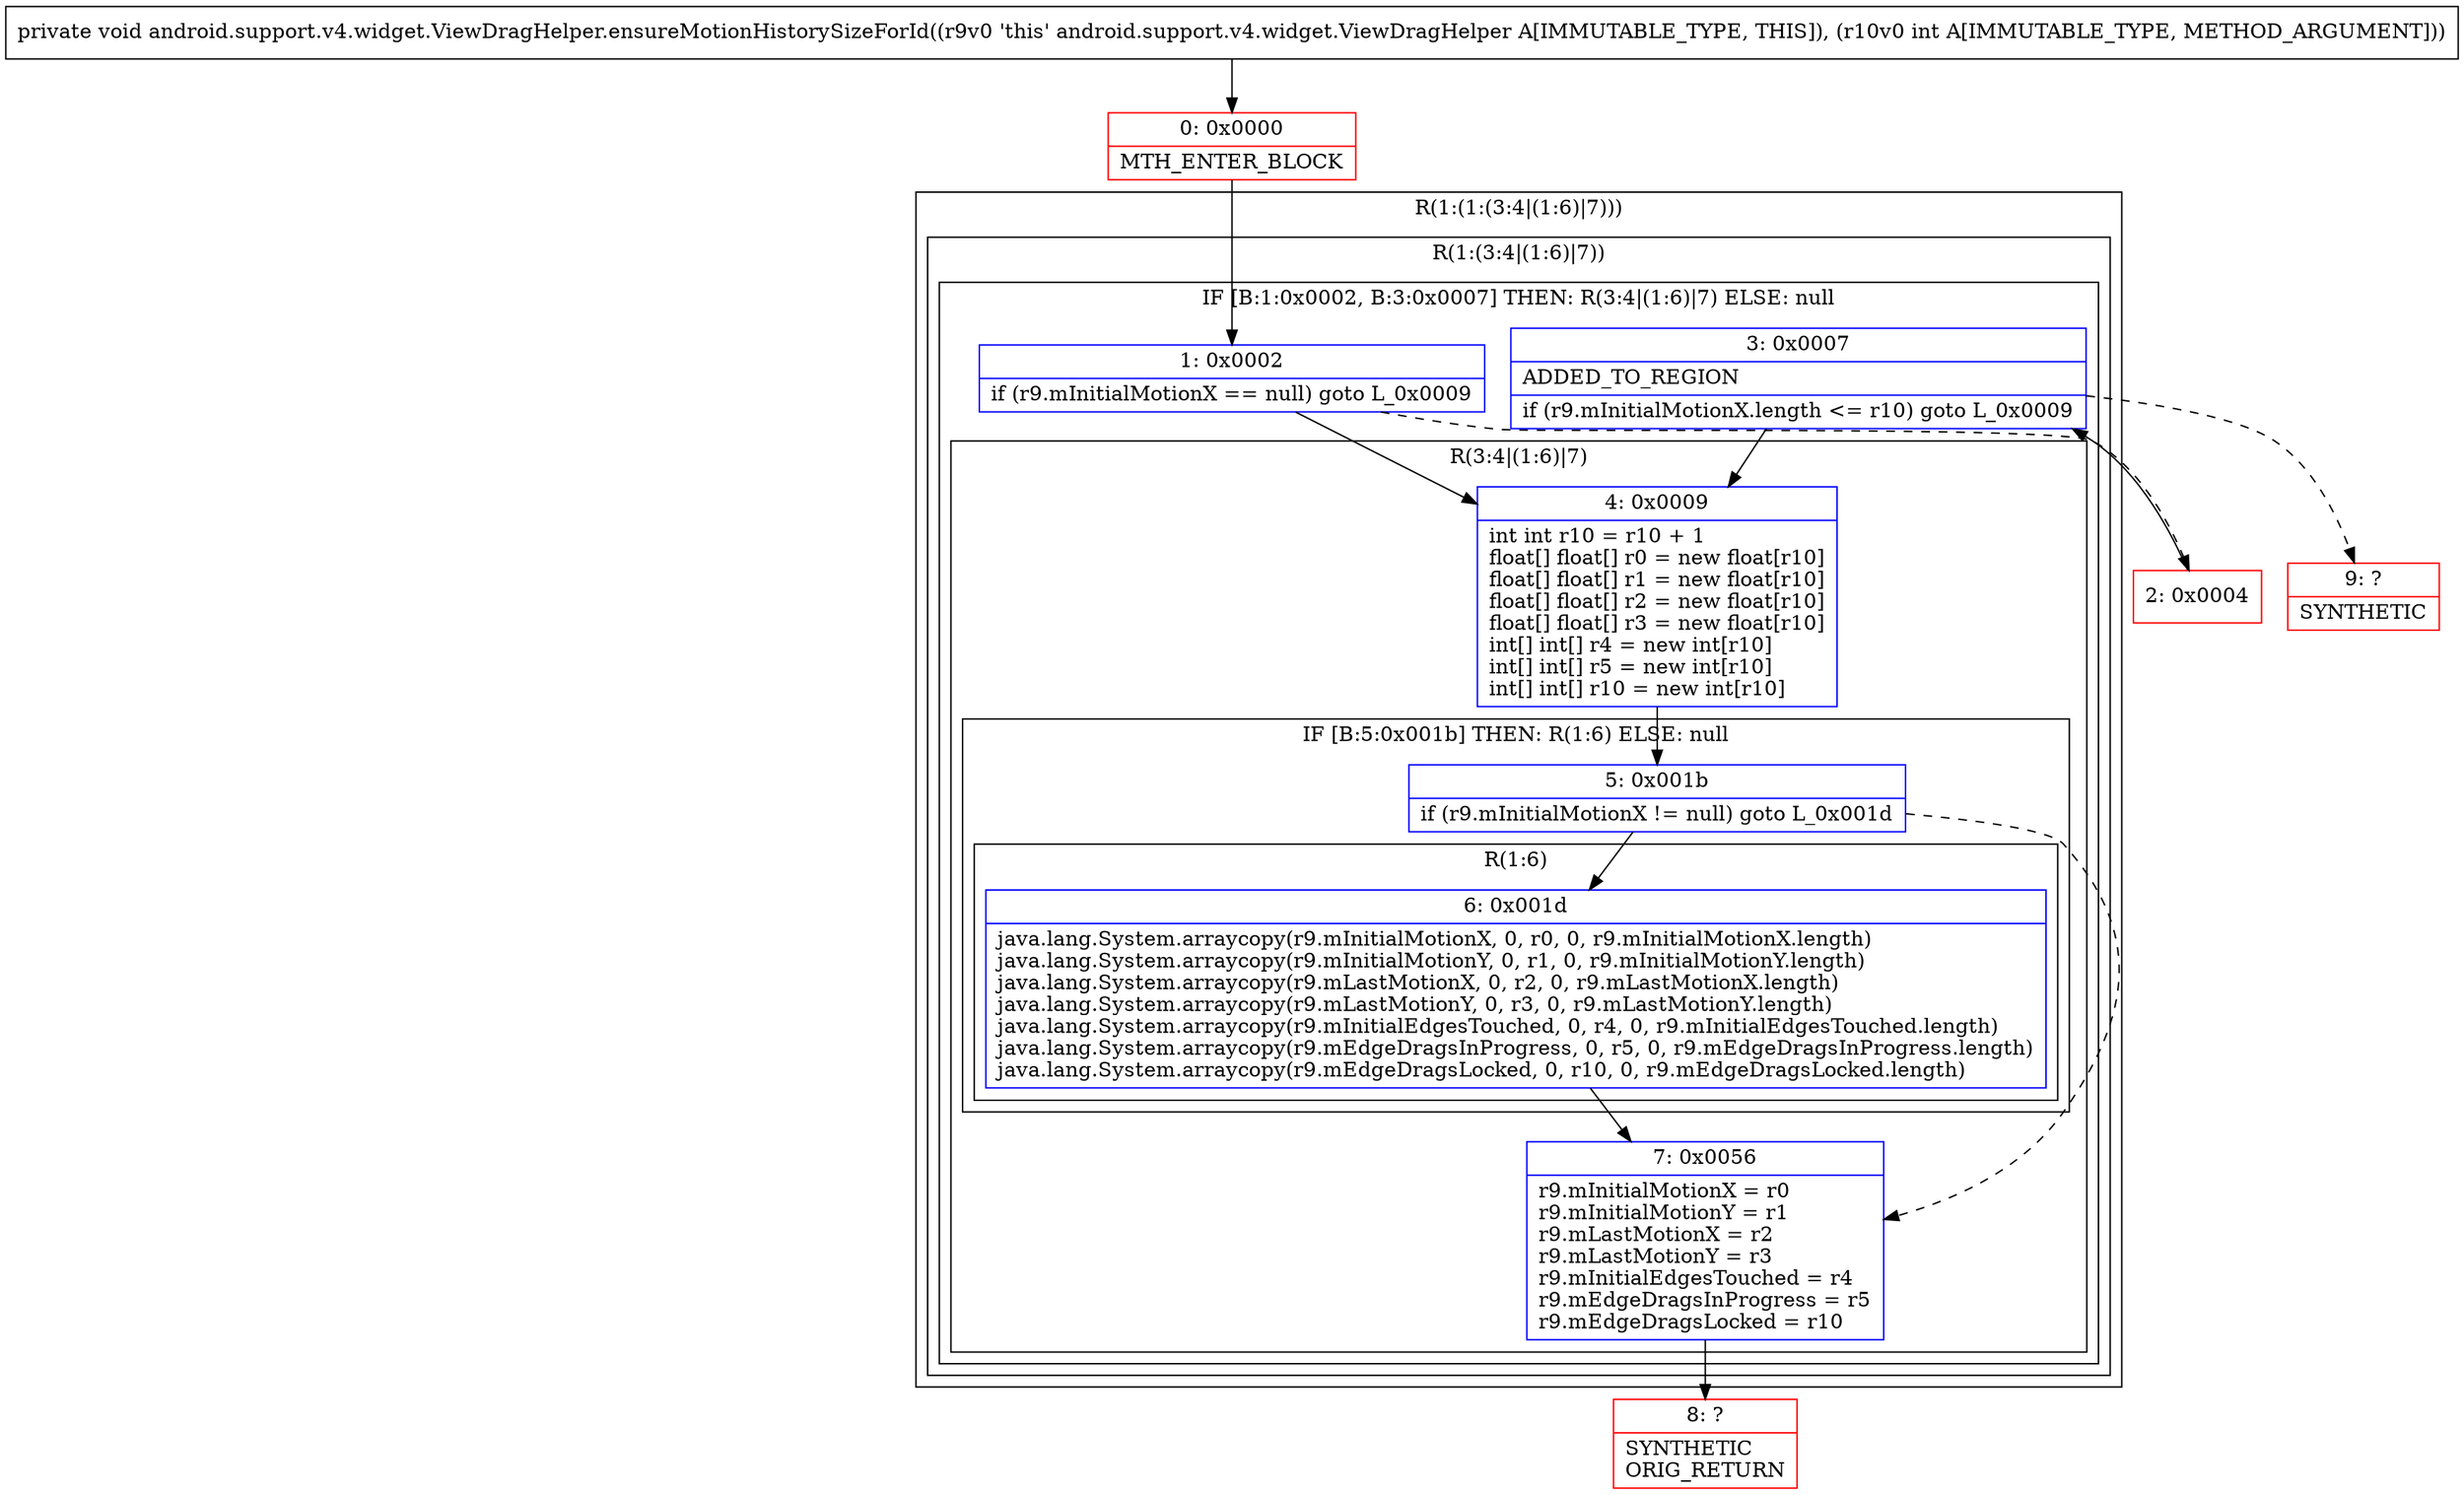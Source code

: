 digraph "CFG forandroid.support.v4.widget.ViewDragHelper.ensureMotionHistorySizeForId(I)V" {
subgraph cluster_Region_53856210 {
label = "R(1:(1:(3:4|(1:6)|7)))";
node [shape=record,color=blue];
subgraph cluster_Region_1855798659 {
label = "R(1:(3:4|(1:6)|7))";
node [shape=record,color=blue];
subgraph cluster_IfRegion_595891929 {
label = "IF [B:1:0x0002, B:3:0x0007] THEN: R(3:4|(1:6)|7) ELSE: null";
node [shape=record,color=blue];
Node_1 [shape=record,label="{1\:\ 0x0002|if (r9.mInitialMotionX == null) goto L_0x0009\l}"];
Node_3 [shape=record,label="{3\:\ 0x0007|ADDED_TO_REGION\l|if (r9.mInitialMotionX.length \<= r10) goto L_0x0009\l}"];
subgraph cluster_Region_1474432683 {
label = "R(3:4|(1:6)|7)";
node [shape=record,color=blue];
Node_4 [shape=record,label="{4\:\ 0x0009|int int r10 = r10 + 1\lfloat[] float[] r0 = new float[r10]\lfloat[] float[] r1 = new float[r10]\lfloat[] float[] r2 = new float[r10]\lfloat[] float[] r3 = new float[r10]\lint[] int[] r4 = new int[r10]\lint[] int[] r5 = new int[r10]\lint[] int[] r10 = new int[r10]\l}"];
subgraph cluster_IfRegion_1134026263 {
label = "IF [B:5:0x001b] THEN: R(1:6) ELSE: null";
node [shape=record,color=blue];
Node_5 [shape=record,label="{5\:\ 0x001b|if (r9.mInitialMotionX != null) goto L_0x001d\l}"];
subgraph cluster_Region_283384297 {
label = "R(1:6)";
node [shape=record,color=blue];
Node_6 [shape=record,label="{6\:\ 0x001d|java.lang.System.arraycopy(r9.mInitialMotionX, 0, r0, 0, r9.mInitialMotionX.length)\ljava.lang.System.arraycopy(r9.mInitialMotionY, 0, r1, 0, r9.mInitialMotionY.length)\ljava.lang.System.arraycopy(r9.mLastMotionX, 0, r2, 0, r9.mLastMotionX.length)\ljava.lang.System.arraycopy(r9.mLastMotionY, 0, r3, 0, r9.mLastMotionY.length)\ljava.lang.System.arraycopy(r9.mInitialEdgesTouched, 0, r4, 0, r9.mInitialEdgesTouched.length)\ljava.lang.System.arraycopy(r9.mEdgeDragsInProgress, 0, r5, 0, r9.mEdgeDragsInProgress.length)\ljava.lang.System.arraycopy(r9.mEdgeDragsLocked, 0, r10, 0, r9.mEdgeDragsLocked.length)\l}"];
}
}
Node_7 [shape=record,label="{7\:\ 0x0056|r9.mInitialMotionX = r0\lr9.mInitialMotionY = r1\lr9.mLastMotionX = r2\lr9.mLastMotionY = r3\lr9.mInitialEdgesTouched = r4\lr9.mEdgeDragsInProgress = r5\lr9.mEdgeDragsLocked = r10\l}"];
}
}
}
}
Node_0 [shape=record,color=red,label="{0\:\ 0x0000|MTH_ENTER_BLOCK\l}"];
Node_2 [shape=record,color=red,label="{2\:\ 0x0004}"];
Node_8 [shape=record,color=red,label="{8\:\ ?|SYNTHETIC\lORIG_RETURN\l}"];
Node_9 [shape=record,color=red,label="{9\:\ ?|SYNTHETIC\l}"];
MethodNode[shape=record,label="{private void android.support.v4.widget.ViewDragHelper.ensureMotionHistorySizeForId((r9v0 'this' android.support.v4.widget.ViewDragHelper A[IMMUTABLE_TYPE, THIS]), (r10v0 int A[IMMUTABLE_TYPE, METHOD_ARGUMENT])) }"];
MethodNode -> Node_0;
Node_1 -> Node_2[style=dashed];
Node_1 -> Node_4;
Node_3 -> Node_4;
Node_3 -> Node_9[style=dashed];
Node_4 -> Node_5;
Node_5 -> Node_6;
Node_5 -> Node_7[style=dashed];
Node_6 -> Node_7;
Node_7 -> Node_8;
Node_0 -> Node_1;
Node_2 -> Node_3;
}

